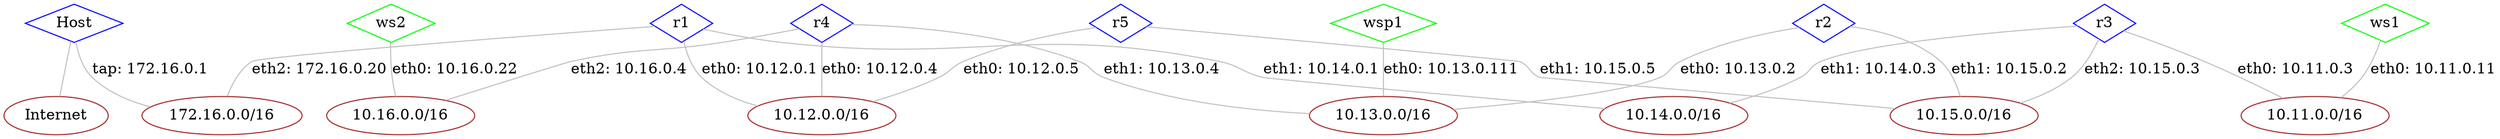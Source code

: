 graph G {
edge [len=1.5];
node [shape=diamond, color="green"];
Host [color="blue"];
r1 [color="blue"];
r2 [color="blue"];
r3 [color="blue"];
r4 [color="blue"];
r5 [color="blue"];
ws1;
ws2;
wsp1;
node [shape=ellipse, color="brown"];
lan16 [label="10.16.0.0/16"];
lan13 [label="10.13.0.0/16"];
lan12 [label="10.12.0.0/16"];
lan15 [label="10.15.0.0/16"];
lan12 [label="10.12.0.0/16"];
lan13 [label="10.13.0.0/16"];
tap [label="172.16.0.0/16"];
lan14 [label="10.14.0.0/16"];
lan12 [label="10.12.0.0/16"];
lan15 [label="10.15.0.0/16"];
lan13 [label="10.13.0.0/16"];
lan15 [label="10.15.0.0/16"];
lan14 [label="10.14.0.0/16"];
lan11 [label="10.11.0.0/16"];
lan11 [label="10.11.0.0/16"];
Internet [label="Internet"];
tap [label="172.16.0.0/16"];
lan16 [label="10.16.0.0/16"];
Host -- Internet [color="gray"];
Host -- tap [label="tap: 172.16.0.1", color="gray"];
r1 -- tap [label="eth2: 172.16.0.20", color="gray"];
r1 -- lan14 [label="eth1: 10.14.0.1", color="gray"];
r1 -- lan12 [label="eth0: 10.12.0.1", color="gray"];
r2 -- lan15 [label="eth1: 10.15.0.2", color="gray"];
r2 -- lan13 [label="eth0: 10.13.0.2", color="gray"];
r3 -- lan15 [label="eth2: 10.15.0.3", color="gray"];
r3 -- lan14 [label="eth1: 10.14.0.3", color="gray"];
r3 -- lan11 [label="eth0: 10.11.0.3", color="gray"];
r4 -- lan16 [label="eth2: 10.16.0.4", color="gray"];
r4 -- lan13 [label="eth1: 10.13.0.4", color="gray"];
r4 -- lan12 [label="eth0: 10.12.0.4", color="gray"];
r5 -- lan15 [label="eth1: 10.15.0.5", color="gray"];
r5 -- lan12 [label="eth0: 10.12.0.5", color="gray"];
ws1 -- lan11 [label="eth0: 10.11.0.11", color="gray"];
ws2 -- lan16 [label="eth0: 10.16.0.22", color="gray"];
wsp1 -- lan13 [label="eth0: 10.13.0.111", color="gray"];
}
